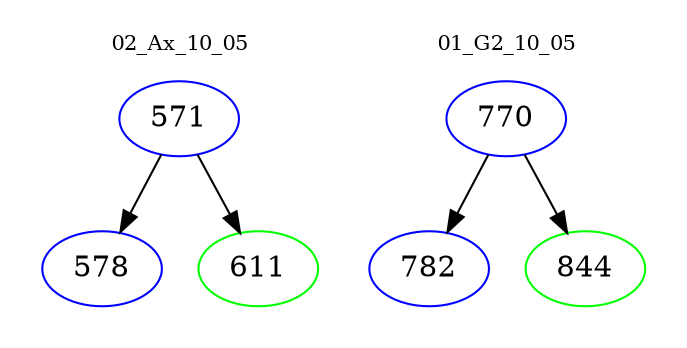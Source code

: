digraph{
subgraph cluster_0 {
color = white
label = "02_Ax_10_05";
fontsize=10;
T0_571 [label="571", color="blue"]
T0_571 -> T0_578 [color="black"]
T0_578 [label="578", color="blue"]
T0_571 -> T0_611 [color="black"]
T0_611 [label="611", color="green"]
}
subgraph cluster_1 {
color = white
label = "01_G2_10_05";
fontsize=10;
T1_770 [label="770", color="blue"]
T1_770 -> T1_782 [color="black"]
T1_782 [label="782", color="blue"]
T1_770 -> T1_844 [color="black"]
T1_844 [label="844", color="green"]
}
}
